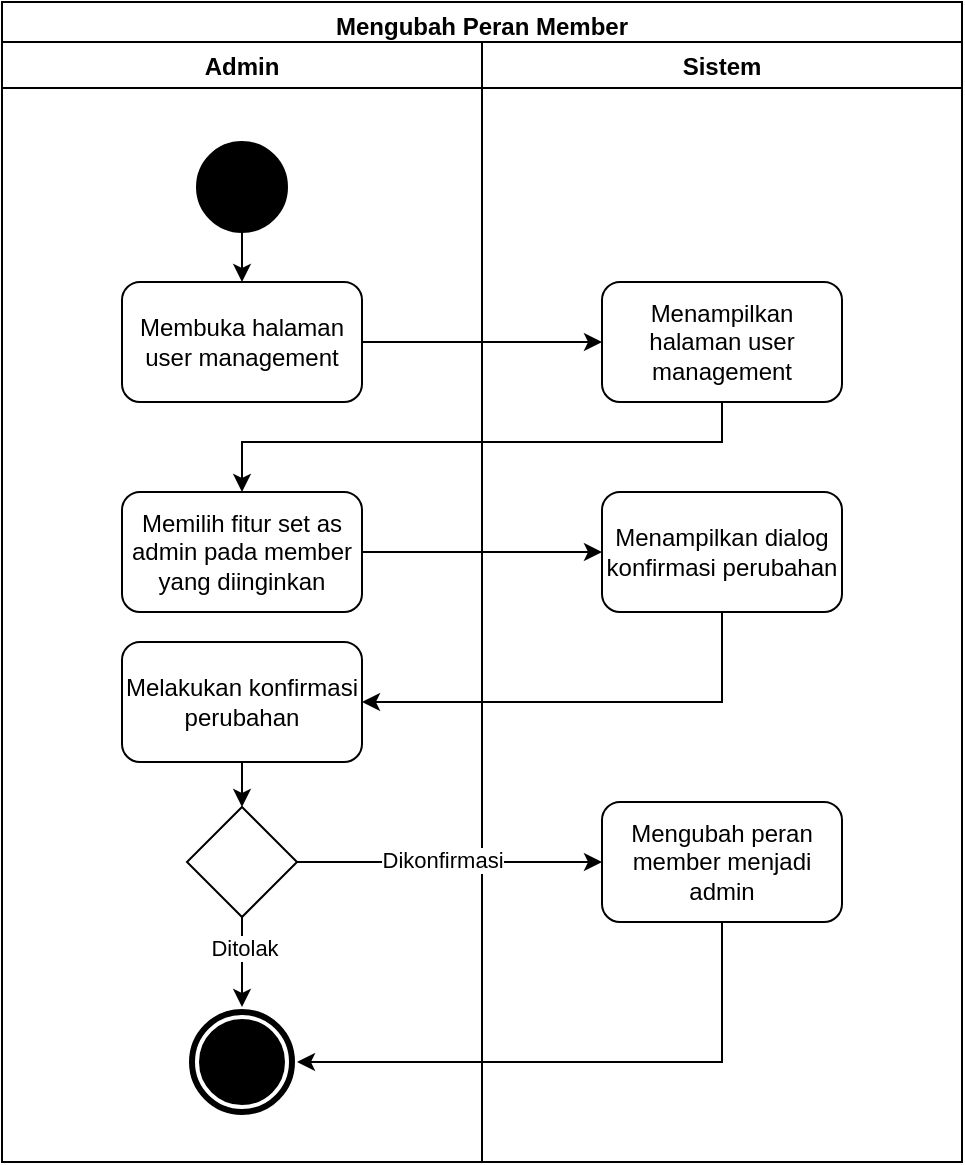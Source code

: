 <mxfile version="18.0.7" type="device"><diagram id="prtHgNgQTEPvFCAcTncT" name="Page-1"><mxGraphModel dx="593" dy="279" grid="1" gridSize="10" guides="1" tooltips="1" connect="1" arrows="1" fold="1" page="1" pageScale="1" pageWidth="827" pageHeight="1169" math="0" shadow="0"><root><mxCell id="0"/><mxCell id="1" parent="0"/><mxCell id="xOL2CaStUpzWwHvCU3t6-1" value="Mengubah Peran Member" style="swimlane;fillColor=none;" parent="1" vertex="1"><mxGeometry x="240" y="60" width="480" height="580" as="geometry"/></mxCell><mxCell id="xOL2CaStUpzWwHvCU3t6-3" value="Admin" style="swimlane;" parent="xOL2CaStUpzWwHvCU3t6-1" vertex="1"><mxGeometry y="20" width="240" height="560" as="geometry"/></mxCell><mxCell id="xOL2CaStUpzWwHvCU3t6-17" style="edgeStyle=orthogonalEdgeStyle;rounded=0;orthogonalLoop=1;jettySize=auto;html=1;" parent="xOL2CaStUpzWwHvCU3t6-3" source="xOL2CaStUpzWwHvCU3t6-4" target="xOL2CaStUpzWwHvCU3t6-5" edge="1"><mxGeometry relative="1" as="geometry"/></mxCell><mxCell id="xOL2CaStUpzWwHvCU3t6-4" value="" style="ellipse;whiteSpace=wrap;html=1;aspect=fixed;fillColor=#000000;" parent="xOL2CaStUpzWwHvCU3t6-3" vertex="1"><mxGeometry x="97.5" y="50" width="45" height="45" as="geometry"/></mxCell><mxCell id="xOL2CaStUpzWwHvCU3t6-5" value="Membuka halaman user management" style="rounded=1;whiteSpace=wrap;html=1;fillColor=none;" parent="xOL2CaStUpzWwHvCU3t6-3" vertex="1"><mxGeometry x="60" y="120" width="120" height="60" as="geometry"/></mxCell><mxCell id="VyShVdEr0SDdoSQeUqbu-1" value="Memilih fitur set as admin pada member yang diinginkan" style="rounded=1;whiteSpace=wrap;html=1;fillColor=none;" parent="xOL2CaStUpzWwHvCU3t6-3" vertex="1"><mxGeometry x="60" y="225" width="120" height="60" as="geometry"/></mxCell><mxCell id="X3drHM4H65QlTy-B2JXN-4" value="Melakukan konfirmasi perubahan" style="rounded=1;whiteSpace=wrap;html=1;fillColor=none;" vertex="1" parent="xOL2CaStUpzWwHvCU3t6-3"><mxGeometry x="60" y="300" width="120" height="60" as="geometry"/></mxCell><mxCell id="xOL2CaStUpzWwHvCU3t6-2" value="Sistem" style="swimlane;" parent="xOL2CaStUpzWwHvCU3t6-1" vertex="1"><mxGeometry x="240" y="20" width="240" height="560" as="geometry"/></mxCell><mxCell id="xOL2CaStUpzWwHvCU3t6-6" value="Menampilkan halaman user management" style="rounded=1;whiteSpace=wrap;html=1;fillColor=none;" parent="xOL2CaStUpzWwHvCU3t6-2" vertex="1"><mxGeometry x="60" y="120" width="120" height="60" as="geometry"/></mxCell><mxCell id="5Nsrx53wcg7sP6to55Np-2" value="Menampilkan dialog konfirmasi perubahan" style="rounded=1;whiteSpace=wrap;html=1;fillColor=none;" parent="xOL2CaStUpzWwHvCU3t6-2" vertex="1"><mxGeometry x="60" y="225" width="120" height="60" as="geometry"/></mxCell><mxCell id="KjE-i75FkYj8_eZXoLMz-3" value="" style="rhombus;whiteSpace=wrap;html=1;fillColor=none;" parent="xOL2CaStUpzWwHvCU3t6-2" vertex="1"><mxGeometry x="-147.5" y="382.5" width="55" height="55" as="geometry"/></mxCell><mxCell id="KjE-i75FkYj8_eZXoLMz-4" value="" style="ellipse;shape=doubleEllipse;whiteSpace=wrap;html=1;aspect=fixed;fillColor=#000000;strokeColor=#FFFFFF;strokeWidth=2;" parent="xOL2CaStUpzWwHvCU3t6-2" vertex="1"><mxGeometry x="-147.5" y="482.5" width="55" height="55" as="geometry"/></mxCell><mxCell id="KjE-i75FkYj8_eZXoLMz-1" style="edgeStyle=orthogonalEdgeStyle;rounded=0;orthogonalLoop=1;jettySize=auto;html=1;" parent="xOL2CaStUpzWwHvCU3t6-2" source="KjE-i75FkYj8_eZXoLMz-3" target="KjE-i75FkYj8_eZXoLMz-4" edge="1"><mxGeometry relative="1" as="geometry"/></mxCell><mxCell id="KjE-i75FkYj8_eZXoLMz-2" value="Ditolak" style="edgeLabel;html=1;align=center;verticalAlign=middle;resizable=0;points=[];" parent="KjE-i75FkYj8_eZXoLMz-1" vertex="1" connectable="0"><mxGeometry x="-0.329" y="1" relative="1" as="geometry"><mxPoint as="offset"/></mxGeometry></mxCell><mxCell id="KjE-i75FkYj8_eZXoLMz-5" value="Mengubah peran member menjadi admin" style="rounded=1;whiteSpace=wrap;html=1;fillColor=none;" parent="xOL2CaStUpzWwHvCU3t6-2" vertex="1"><mxGeometry x="60" y="380" width="120" height="60" as="geometry"/></mxCell><mxCell id="KjE-i75FkYj8_eZXoLMz-6" style="edgeStyle=orthogonalEdgeStyle;rounded=0;orthogonalLoop=1;jettySize=auto;html=1;entryX=0;entryY=0.5;entryDx=0;entryDy=0;exitX=1;exitY=0.5;exitDx=0;exitDy=0;" parent="xOL2CaStUpzWwHvCU3t6-2" source="KjE-i75FkYj8_eZXoLMz-3" target="KjE-i75FkYj8_eZXoLMz-5" edge="1"><mxGeometry relative="1" as="geometry"><Array as="points"><mxPoint x="60" y="409.5"/></Array></mxGeometry></mxCell><mxCell id="KjE-i75FkYj8_eZXoLMz-7" value="Dikonfirmasi" style="edgeLabel;html=1;align=center;verticalAlign=middle;resizable=0;points=[];" parent="KjE-i75FkYj8_eZXoLMz-6" vertex="1" connectable="0"><mxGeometry x="-0.14" y="3" relative="1" as="geometry"><mxPoint x="7" y="2" as="offset"/></mxGeometry></mxCell><mxCell id="KjE-i75FkYj8_eZXoLMz-8" style="edgeStyle=orthogonalEdgeStyle;rounded=0;orthogonalLoop=1;jettySize=auto;html=1;entryX=1;entryY=0.5;entryDx=0;entryDy=0;" parent="xOL2CaStUpzWwHvCU3t6-2" source="KjE-i75FkYj8_eZXoLMz-5" target="KjE-i75FkYj8_eZXoLMz-4" edge="1"><mxGeometry relative="1" as="geometry"><Array as="points"><mxPoint x="120" y="510.5"/></Array></mxGeometry></mxCell><mxCell id="xOL2CaStUpzWwHvCU3t6-7" value="" style="edgeStyle=orthogonalEdgeStyle;rounded=0;orthogonalLoop=1;jettySize=auto;html=1;" parent="xOL2CaStUpzWwHvCU3t6-1" source="xOL2CaStUpzWwHvCU3t6-5" target="xOL2CaStUpzWwHvCU3t6-6" edge="1"><mxGeometry relative="1" as="geometry"/></mxCell><mxCell id="VyShVdEr0SDdoSQeUqbu-7" style="edgeStyle=orthogonalEdgeStyle;rounded=0;orthogonalLoop=1;jettySize=auto;html=1;" parent="xOL2CaStUpzWwHvCU3t6-1" source="xOL2CaStUpzWwHvCU3t6-6" target="VyShVdEr0SDdoSQeUqbu-1" edge="1"><mxGeometry relative="1" as="geometry"><Array as="points"><mxPoint x="360" y="220"/><mxPoint x="120" y="220"/></Array></mxGeometry></mxCell><mxCell id="5Nsrx53wcg7sP6to55Np-3" style="edgeStyle=orthogonalEdgeStyle;rounded=0;orthogonalLoop=1;jettySize=auto;html=1;entryX=0;entryY=0.5;entryDx=0;entryDy=0;" parent="xOL2CaStUpzWwHvCU3t6-1" source="VyShVdEr0SDdoSQeUqbu-1" target="5Nsrx53wcg7sP6to55Np-2" edge="1"><mxGeometry relative="1" as="geometry"/></mxCell><mxCell id="X3drHM4H65QlTy-B2JXN-6" style="edgeStyle=orthogonalEdgeStyle;rounded=0;orthogonalLoop=1;jettySize=auto;html=1;entryX=1;entryY=0.5;entryDx=0;entryDy=0;" edge="1" parent="xOL2CaStUpzWwHvCU3t6-1" source="5Nsrx53wcg7sP6to55Np-2" target="X3drHM4H65QlTy-B2JXN-4"><mxGeometry relative="1" as="geometry"><Array as="points"><mxPoint x="360" y="350"/></Array></mxGeometry></mxCell><mxCell id="X3drHM4H65QlTy-B2JXN-7" style="edgeStyle=orthogonalEdgeStyle;rounded=0;orthogonalLoop=1;jettySize=auto;html=1;" edge="1" parent="xOL2CaStUpzWwHvCU3t6-1" source="X3drHM4H65QlTy-B2JXN-4" target="KjE-i75FkYj8_eZXoLMz-3"><mxGeometry relative="1" as="geometry"/></mxCell></root></mxGraphModel></diagram></mxfile>